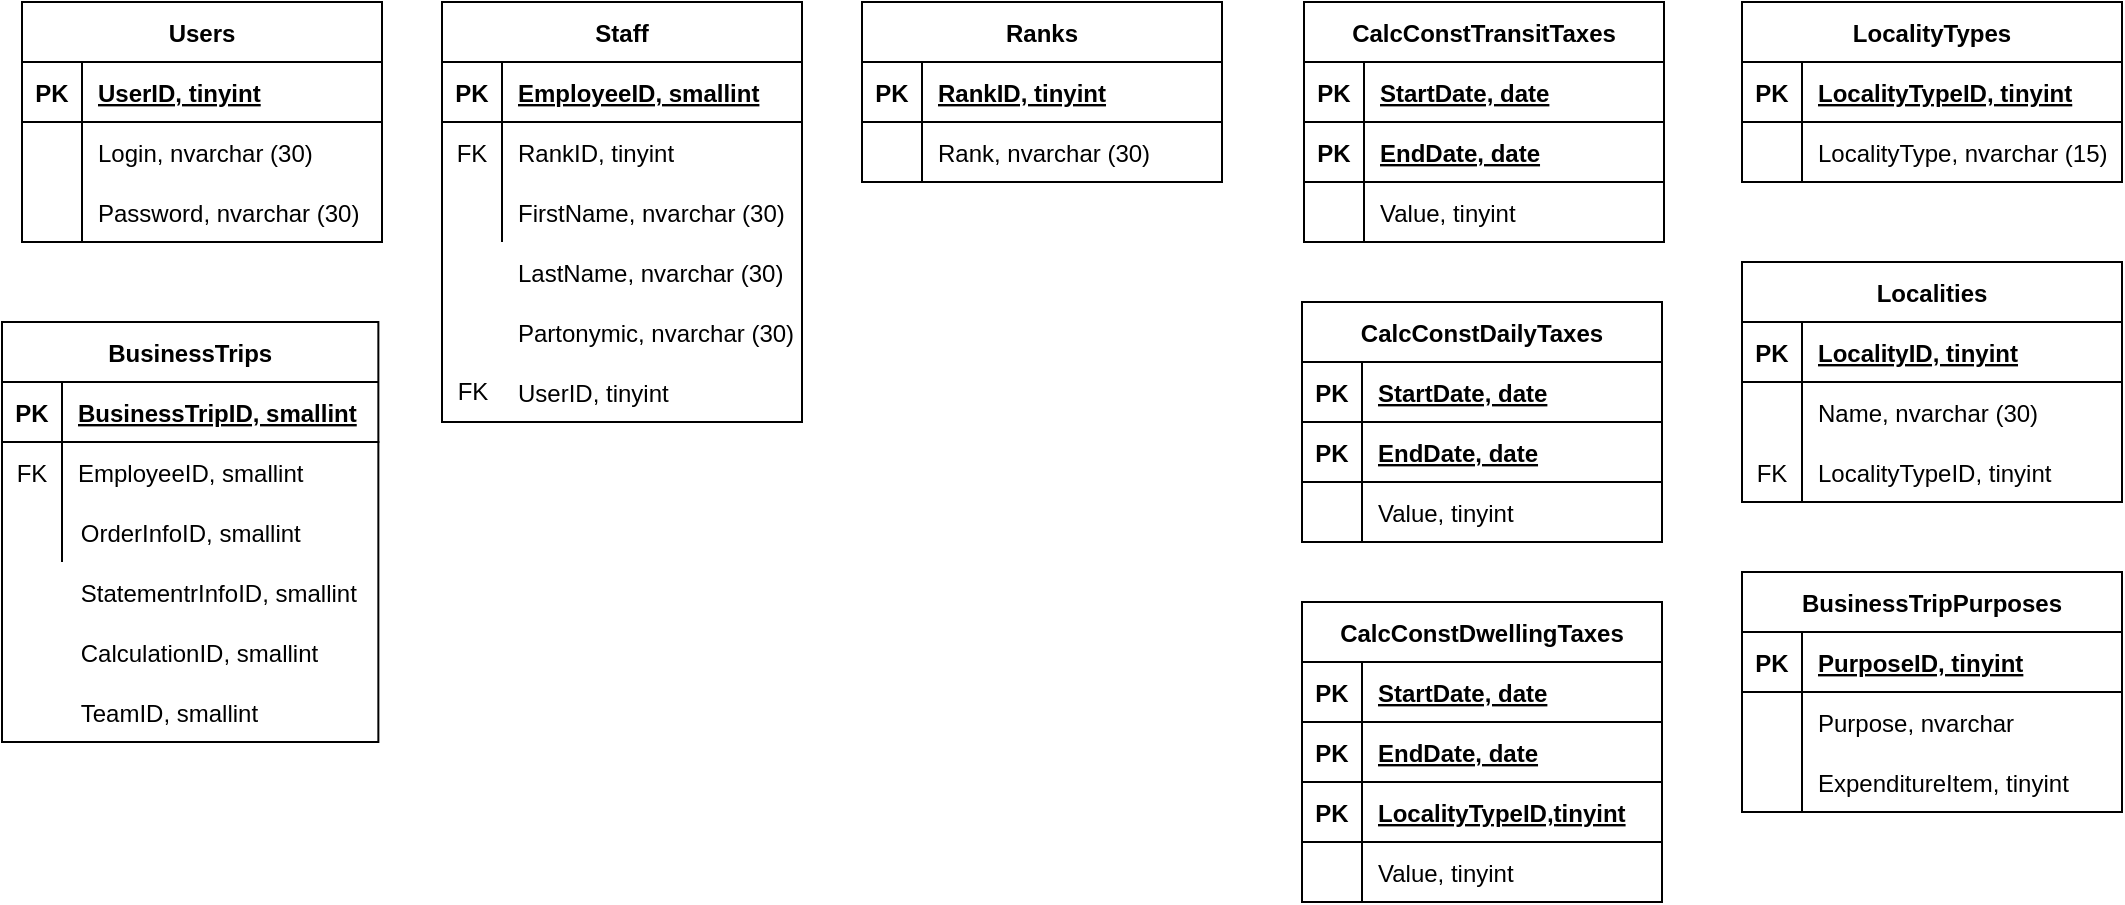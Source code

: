 <mxfile version="13.7.5" type="github">
  <diagram name="Page-1" id="9f46799a-70d6-7492-0946-bef42562c5a5">
    <mxGraphModel dx="2180" dy="1163" grid="1" gridSize="10" guides="1" tooltips="1" connect="1" arrows="1" fold="1" page="1" pageScale="1" pageWidth="1100" pageHeight="850" background="#ffffff" math="0" shadow="0">
      <root>
        <mxCell id="0" />
        <mxCell id="1" parent="0" />
        <mxCell id="2ZAYoPAfcxRGO_iiZ7II-127" value="" style="group" vertex="1" connectable="0" parent="1">
          <mxGeometry x="30" y="20" width="220" height="140" as="geometry" />
        </mxCell>
        <mxCell id="2ZAYoPAfcxRGO_iiZ7II-126" value="" style="group" vertex="1" connectable="0" parent="2ZAYoPAfcxRGO_iiZ7II-127">
          <mxGeometry width="220" height="140" as="geometry" />
        </mxCell>
        <mxCell id="2ZAYoPAfcxRGO_iiZ7II-128" value="" style="group" vertex="1" connectable="0" parent="2ZAYoPAfcxRGO_iiZ7II-126">
          <mxGeometry width="220" height="140" as="geometry" />
        </mxCell>
        <mxCell id="2ZAYoPAfcxRGO_iiZ7II-129" value="" style="group" vertex="1" connectable="0" parent="2ZAYoPAfcxRGO_iiZ7II-128">
          <mxGeometry width="180" height="120" as="geometry" />
        </mxCell>
        <mxCell id="2ZAYoPAfcxRGO_iiZ7II-109" value="Users" style="shape=table;startSize=30;container=1;collapsible=1;childLayout=tableLayout;fixedRows=1;rowLines=0;fontStyle=1;align=center;resizeLast=1;" vertex="1" parent="2ZAYoPAfcxRGO_iiZ7II-129">
          <mxGeometry width="180" height="120" as="geometry">
            <mxRectangle width="70" height="30" as="alternateBounds" />
          </mxGeometry>
        </mxCell>
        <mxCell id="2ZAYoPAfcxRGO_iiZ7II-110" value="" style="shape=partialRectangle;collapsible=0;dropTarget=0;pointerEvents=0;fillColor=none;top=0;left=0;bottom=1;right=0;points=[[0,0.5],[1,0.5]];portConstraint=eastwest;" vertex="1" parent="2ZAYoPAfcxRGO_iiZ7II-109">
          <mxGeometry y="30" width="180" height="30" as="geometry" />
        </mxCell>
        <mxCell id="2ZAYoPAfcxRGO_iiZ7II-111" value="PK" style="shape=partialRectangle;connectable=0;fillColor=none;top=0;left=0;bottom=0;right=0;fontStyle=1;overflow=hidden;" vertex="1" parent="2ZAYoPAfcxRGO_iiZ7II-110">
          <mxGeometry width="30" height="30" as="geometry" />
        </mxCell>
        <mxCell id="2ZAYoPAfcxRGO_iiZ7II-112" value="UserID, tinyint" style="shape=partialRectangle;connectable=0;fillColor=none;top=0;left=0;bottom=0;right=0;align=left;spacingLeft=6;fontStyle=5;overflow=hidden;" vertex="1" parent="2ZAYoPAfcxRGO_iiZ7II-110">
          <mxGeometry x="30" width="150" height="30" as="geometry" />
        </mxCell>
        <mxCell id="2ZAYoPAfcxRGO_iiZ7II-113" value="" style="shape=partialRectangle;collapsible=0;dropTarget=0;pointerEvents=0;fillColor=none;top=0;left=0;bottom=0;right=0;points=[[0,0.5],[1,0.5]];portConstraint=eastwest;" vertex="1" parent="2ZAYoPAfcxRGO_iiZ7II-109">
          <mxGeometry y="60" width="180" height="30" as="geometry" />
        </mxCell>
        <mxCell id="2ZAYoPAfcxRGO_iiZ7II-114" value="" style="shape=partialRectangle;connectable=0;fillColor=none;top=0;left=0;bottom=0;right=0;editable=1;overflow=hidden;" vertex="1" parent="2ZAYoPAfcxRGO_iiZ7II-113">
          <mxGeometry width="30" height="30" as="geometry" />
        </mxCell>
        <mxCell id="2ZAYoPAfcxRGO_iiZ7II-115" value="Login, nvarchar (30)" style="shape=partialRectangle;connectable=0;fillColor=none;top=0;left=0;bottom=0;right=0;align=left;spacingLeft=6;overflow=hidden;" vertex="1" parent="2ZAYoPAfcxRGO_iiZ7II-113">
          <mxGeometry x="30" width="150" height="30" as="geometry" />
        </mxCell>
        <mxCell id="2ZAYoPAfcxRGO_iiZ7II-116" value="" style="shape=partialRectangle;collapsible=0;dropTarget=0;pointerEvents=0;fillColor=none;top=0;left=0;bottom=0;right=0;points=[[0,0.5],[1,0.5]];portConstraint=eastwest;" vertex="1" parent="2ZAYoPAfcxRGO_iiZ7II-109">
          <mxGeometry y="90" width="180" height="30" as="geometry" />
        </mxCell>
        <mxCell id="2ZAYoPAfcxRGO_iiZ7II-117" value="" style="shape=partialRectangle;connectable=0;fillColor=none;top=0;left=0;bottom=0;right=0;editable=1;overflow=hidden;" vertex="1" parent="2ZAYoPAfcxRGO_iiZ7II-116">
          <mxGeometry width="30" height="30" as="geometry" />
        </mxCell>
        <mxCell id="2ZAYoPAfcxRGO_iiZ7II-118" value="" style="shape=partialRectangle;connectable=0;fillColor=none;top=0;left=0;bottom=0;right=0;align=left;spacingLeft=6;overflow=hidden;" vertex="1" parent="2ZAYoPAfcxRGO_iiZ7II-116">
          <mxGeometry x="30" width="150" height="30" as="geometry" />
        </mxCell>
        <mxCell id="2ZAYoPAfcxRGO_iiZ7II-125" value="Password, nvarchar (30)" style="shape=partialRectangle;connectable=0;fillColor=none;top=0;left=0;bottom=0;right=0;align=left;spacingLeft=6;overflow=hidden;" vertex="1" parent="2ZAYoPAfcxRGO_iiZ7II-129">
          <mxGeometry x="30" y="90" width="150" height="30" as="geometry" />
        </mxCell>
        <mxCell id="2ZAYoPAfcxRGO_iiZ7II-132" value="" style="group" vertex="1" connectable="0" parent="1">
          <mxGeometry x="240" y="20" width="220" height="260" as="geometry" />
        </mxCell>
        <mxCell id="2ZAYoPAfcxRGO_iiZ7II-133" value="" style="group" vertex="1" connectable="0" parent="2ZAYoPAfcxRGO_iiZ7II-132">
          <mxGeometry width="220" height="260" as="geometry" />
        </mxCell>
        <mxCell id="2ZAYoPAfcxRGO_iiZ7II-134" value="" style="group" vertex="1" connectable="0" parent="2ZAYoPAfcxRGO_iiZ7II-133">
          <mxGeometry width="220" height="260" as="geometry" />
        </mxCell>
        <mxCell id="2ZAYoPAfcxRGO_iiZ7II-135" value="" style="group" vertex="1" connectable="0" parent="2ZAYoPAfcxRGO_iiZ7II-134">
          <mxGeometry width="180" height="260" as="geometry" />
        </mxCell>
        <mxCell id="2ZAYoPAfcxRGO_iiZ7II-149" value="LastName, nvarchar (30)" style="shape=partialRectangle;connectable=0;fillColor=none;top=0;left=0;bottom=0;right=0;align=left;spacingLeft=6;overflow=hidden;" vertex="1" parent="2ZAYoPAfcxRGO_iiZ7II-135">
          <mxGeometry x="30" y="120" width="150" height="30" as="geometry" />
        </mxCell>
        <mxCell id="2ZAYoPAfcxRGO_iiZ7II-154" value="UserID, tinyint" style="shape=partialRectangle;connectable=0;fillColor=none;top=0;left=0;bottom=0;right=0;align=left;spacingLeft=6;overflow=hidden;" vertex="1" parent="2ZAYoPAfcxRGO_iiZ7II-135">
          <mxGeometry x="30" y="180" width="150" height="30" as="geometry" />
        </mxCell>
        <mxCell id="2ZAYoPAfcxRGO_iiZ7II-155" value="FK" style="text;html=1;align=center;verticalAlign=middle;resizable=0;points=[];autosize=1;" vertex="1" parent="2ZAYoPAfcxRGO_iiZ7II-135">
          <mxGeometry y="185" width="30" height="20" as="geometry" />
        </mxCell>
        <mxCell id="2ZAYoPAfcxRGO_iiZ7II-272" value="" style="group" vertex="1" connectable="0" parent="2ZAYoPAfcxRGO_iiZ7II-135">
          <mxGeometry width="180" height="210" as="geometry" />
        </mxCell>
        <mxCell id="2ZAYoPAfcxRGO_iiZ7II-136" value="Staff" style="shape=table;startSize=30;container=1;collapsible=1;childLayout=tableLayout;fixedRows=1;rowLines=0;fontStyle=1;align=center;resizeLast=1;" vertex="1" parent="2ZAYoPAfcxRGO_iiZ7II-272">
          <mxGeometry width="180" height="210" as="geometry" />
        </mxCell>
        <mxCell id="2ZAYoPAfcxRGO_iiZ7II-137" value="" style="shape=partialRectangle;collapsible=0;dropTarget=0;pointerEvents=0;fillColor=none;top=0;left=0;bottom=1;right=0;points=[[0,0.5],[1,0.5]];portConstraint=eastwest;" vertex="1" parent="2ZAYoPAfcxRGO_iiZ7II-136">
          <mxGeometry y="30" width="180" height="30" as="geometry" />
        </mxCell>
        <mxCell id="2ZAYoPAfcxRGO_iiZ7II-138" value="PK" style="shape=partialRectangle;connectable=0;fillColor=none;top=0;left=0;bottom=0;right=0;fontStyle=1;overflow=hidden;" vertex="1" parent="2ZAYoPAfcxRGO_iiZ7II-137">
          <mxGeometry width="30" height="30" as="geometry" />
        </mxCell>
        <mxCell id="2ZAYoPAfcxRGO_iiZ7II-139" value="EmployeeID, smallint" style="shape=partialRectangle;connectable=0;fillColor=none;top=0;left=0;bottom=0;right=0;align=left;spacingLeft=6;fontStyle=5;overflow=hidden;" vertex="1" parent="2ZAYoPAfcxRGO_iiZ7II-137">
          <mxGeometry x="30" width="150" height="30" as="geometry" />
        </mxCell>
        <mxCell id="2ZAYoPAfcxRGO_iiZ7II-140" value="" style="shape=partialRectangle;collapsible=0;dropTarget=0;pointerEvents=0;fillColor=none;top=0;left=0;bottom=0;right=0;points=[[0,0.5],[1,0.5]];portConstraint=eastwest;" vertex="1" parent="2ZAYoPAfcxRGO_iiZ7II-136">
          <mxGeometry y="60" width="180" height="30" as="geometry" />
        </mxCell>
        <mxCell id="2ZAYoPAfcxRGO_iiZ7II-141" value="FK" style="shape=partialRectangle;connectable=0;fillColor=none;top=0;left=0;bottom=0;right=0;editable=1;overflow=hidden;" vertex="1" parent="2ZAYoPAfcxRGO_iiZ7II-140">
          <mxGeometry width="30" height="30" as="geometry" />
        </mxCell>
        <mxCell id="2ZAYoPAfcxRGO_iiZ7II-142" value="RankID, tinyint" style="shape=partialRectangle;connectable=0;fillColor=none;top=0;left=0;bottom=0;right=0;align=left;spacingLeft=6;overflow=hidden;" vertex="1" parent="2ZAYoPAfcxRGO_iiZ7II-140">
          <mxGeometry x="30" width="150" height="30" as="geometry" />
        </mxCell>
        <mxCell id="2ZAYoPAfcxRGO_iiZ7II-143" value="" style="shape=partialRectangle;collapsible=0;dropTarget=0;pointerEvents=0;fillColor=none;top=0;left=0;bottom=0;right=0;points=[[0,0.5],[1,0.5]];portConstraint=eastwest;" vertex="1" parent="2ZAYoPAfcxRGO_iiZ7II-136">
          <mxGeometry y="90" width="180" height="30" as="geometry" />
        </mxCell>
        <mxCell id="2ZAYoPAfcxRGO_iiZ7II-144" value="" style="shape=partialRectangle;connectable=0;fillColor=none;top=0;left=0;bottom=0;right=0;editable=1;overflow=hidden;" vertex="1" parent="2ZAYoPAfcxRGO_iiZ7II-143">
          <mxGeometry width="30" height="30" as="geometry" />
        </mxCell>
        <mxCell id="2ZAYoPAfcxRGO_iiZ7II-145" value="" style="shape=partialRectangle;connectable=0;fillColor=none;top=0;left=0;bottom=0;right=0;align=left;spacingLeft=6;overflow=hidden;" vertex="1" parent="2ZAYoPAfcxRGO_iiZ7II-143">
          <mxGeometry x="30" width="150" height="30" as="geometry" />
        </mxCell>
        <mxCell id="2ZAYoPAfcxRGO_iiZ7II-146" value="FirstName, nvarchar (30)" style="shape=partialRectangle;connectable=0;fillColor=none;top=0;left=0;bottom=0;right=0;align=left;spacingLeft=6;overflow=hidden;" vertex="1" parent="2ZAYoPAfcxRGO_iiZ7II-272">
          <mxGeometry x="30" y="90" width="150" height="30" as="geometry" />
        </mxCell>
        <mxCell id="2ZAYoPAfcxRGO_iiZ7II-150" value="Partonymic, nvarchar (30)" style="shape=partialRectangle;connectable=0;fillColor=none;top=0;left=0;bottom=0;right=0;align=left;spacingLeft=6;overflow=hidden;" vertex="1" parent="2ZAYoPAfcxRGO_iiZ7II-272">
          <mxGeometry x="30" y="150" width="150" height="30" as="geometry" />
        </mxCell>
        <mxCell id="2ZAYoPAfcxRGO_iiZ7II-156" value="" style="group" vertex="1" connectable="0" parent="1">
          <mxGeometry x="450" y="20" width="220" height="140" as="geometry" />
        </mxCell>
        <mxCell id="2ZAYoPAfcxRGO_iiZ7II-157" value="" style="group" vertex="1" connectable="0" parent="2ZAYoPAfcxRGO_iiZ7II-156">
          <mxGeometry width="220" height="140" as="geometry" />
        </mxCell>
        <mxCell id="2ZAYoPAfcxRGO_iiZ7II-158" value="" style="group" vertex="1" connectable="0" parent="2ZAYoPAfcxRGO_iiZ7II-157">
          <mxGeometry width="220" height="140" as="geometry" />
        </mxCell>
        <mxCell id="2ZAYoPAfcxRGO_iiZ7II-159" value="" style="group" vertex="1" connectable="0" parent="2ZAYoPAfcxRGO_iiZ7II-158">
          <mxGeometry width="180" height="120" as="geometry" />
        </mxCell>
        <mxCell id="2ZAYoPAfcxRGO_iiZ7II-160" value="Ranks" style="shape=table;startSize=30;container=1;collapsible=1;childLayout=tableLayout;fixedRows=1;rowLines=0;fontStyle=1;align=center;resizeLast=1;" vertex="1" parent="2ZAYoPAfcxRGO_iiZ7II-159">
          <mxGeometry width="180" height="90.0" as="geometry" />
        </mxCell>
        <mxCell id="2ZAYoPAfcxRGO_iiZ7II-161" value="" style="shape=partialRectangle;collapsible=0;dropTarget=0;pointerEvents=0;fillColor=none;top=0;left=0;bottom=1;right=0;points=[[0,0.5],[1,0.5]];portConstraint=eastwest;" vertex="1" parent="2ZAYoPAfcxRGO_iiZ7II-160">
          <mxGeometry y="30" width="180" height="30" as="geometry" />
        </mxCell>
        <mxCell id="2ZAYoPAfcxRGO_iiZ7II-162" value="PK" style="shape=partialRectangle;connectable=0;fillColor=none;top=0;left=0;bottom=0;right=0;fontStyle=1;overflow=hidden;" vertex="1" parent="2ZAYoPAfcxRGO_iiZ7II-161">
          <mxGeometry width="30" height="30" as="geometry" />
        </mxCell>
        <mxCell id="2ZAYoPAfcxRGO_iiZ7II-163" value="RankID, tinyint" style="shape=partialRectangle;connectable=0;fillColor=none;top=0;left=0;bottom=0;right=0;align=left;spacingLeft=6;fontStyle=5;overflow=hidden;" vertex="1" parent="2ZAYoPAfcxRGO_iiZ7II-161">
          <mxGeometry x="30" width="150" height="30" as="geometry" />
        </mxCell>
        <mxCell id="2ZAYoPAfcxRGO_iiZ7II-164" value="" style="shape=partialRectangle;collapsible=0;dropTarget=0;pointerEvents=0;fillColor=none;top=0;left=0;bottom=0;right=0;points=[[0,0.5],[1,0.5]];portConstraint=eastwest;" vertex="1" parent="2ZAYoPAfcxRGO_iiZ7II-160">
          <mxGeometry y="60" width="180" height="30" as="geometry" />
        </mxCell>
        <mxCell id="2ZAYoPAfcxRGO_iiZ7II-165" value="" style="shape=partialRectangle;connectable=0;fillColor=none;top=0;left=0;bottom=0;right=0;editable=1;overflow=hidden;" vertex="1" parent="2ZAYoPAfcxRGO_iiZ7II-164">
          <mxGeometry width="30" height="30" as="geometry" />
        </mxCell>
        <mxCell id="2ZAYoPAfcxRGO_iiZ7II-166" value="Rank, nvarchar (30)" style="shape=partialRectangle;connectable=0;fillColor=none;top=0;left=0;bottom=0;right=0;align=left;spacingLeft=6;overflow=hidden;" vertex="1" parent="2ZAYoPAfcxRGO_iiZ7II-164">
          <mxGeometry x="30" width="150" height="30" as="geometry" />
        </mxCell>
        <mxCell id="2ZAYoPAfcxRGO_iiZ7II-201" value="" style="group" vertex="1" connectable="0" parent="1">
          <mxGeometry x="670" y="20" width="180" height="120" as="geometry" />
        </mxCell>
        <mxCell id="2ZAYoPAfcxRGO_iiZ7II-186" value="CalcConstTransitTaxes" style="shape=table;startSize=30;container=1;collapsible=1;childLayout=tableLayout;fixedRows=1;rowLines=0;fontStyle=1;align=center;resizeLast=1;" vertex="1" parent="2ZAYoPAfcxRGO_iiZ7II-201">
          <mxGeometry x="1" width="180" height="120" as="geometry" />
        </mxCell>
        <mxCell id="2ZAYoPAfcxRGO_iiZ7II-187" value="" style="shape=partialRectangle;collapsible=0;dropTarget=0;pointerEvents=0;fillColor=none;top=0;left=0;bottom=1;right=0;points=[[0,0.5],[1,0.5]];portConstraint=eastwest;" vertex="1" parent="2ZAYoPAfcxRGO_iiZ7II-186">
          <mxGeometry y="30" width="180" height="30" as="geometry" />
        </mxCell>
        <mxCell id="2ZAYoPAfcxRGO_iiZ7II-188" value="PK" style="shape=partialRectangle;connectable=0;fillColor=none;top=0;left=0;bottom=0;right=0;fontStyle=1;overflow=hidden;strokeColor=#000000;" vertex="1" parent="2ZAYoPAfcxRGO_iiZ7II-187">
          <mxGeometry width="30" height="30" as="geometry" />
        </mxCell>
        <mxCell id="2ZAYoPAfcxRGO_iiZ7II-189" value="StartDate, date" style="shape=partialRectangle;connectable=0;fillColor=none;top=0;left=0;bottom=0;right=0;align=left;spacingLeft=6;fontStyle=5;overflow=hidden;" vertex="1" parent="2ZAYoPAfcxRGO_iiZ7II-187">
          <mxGeometry x="30" width="150" height="30" as="geometry" />
        </mxCell>
        <mxCell id="2ZAYoPAfcxRGO_iiZ7II-196" style="shape=partialRectangle;collapsible=0;dropTarget=0;pointerEvents=0;fillColor=none;top=0;left=0;bottom=1;right=0;points=[[0,0.5],[1,0.5]];portConstraint=eastwest;" vertex="1" parent="2ZAYoPAfcxRGO_iiZ7II-186">
          <mxGeometry y="60" width="180" height="30" as="geometry" />
        </mxCell>
        <mxCell id="2ZAYoPAfcxRGO_iiZ7II-197" value="PK" style="shape=partialRectangle;connectable=0;fillColor=none;top=0;left=0;bottom=0;right=0;fontStyle=1;overflow=hidden;strokeColor=#FFFFFF;" vertex="1" parent="2ZAYoPAfcxRGO_iiZ7II-196">
          <mxGeometry width="30" height="30" as="geometry" />
        </mxCell>
        <mxCell id="2ZAYoPAfcxRGO_iiZ7II-198" value="EndDate, date" style="shape=partialRectangle;connectable=0;fillColor=none;top=0;left=0;bottom=0;right=0;align=left;spacingLeft=6;fontStyle=5;overflow=hidden;" vertex="1" parent="2ZAYoPAfcxRGO_iiZ7II-196">
          <mxGeometry x="30" width="150" height="30" as="geometry" />
        </mxCell>
        <mxCell id="2ZAYoPAfcxRGO_iiZ7II-190" value="" style="shape=partialRectangle;collapsible=0;dropTarget=0;pointerEvents=0;fillColor=none;top=0;left=0;bottom=0;right=0;points=[[0,0.5],[1,0.5]];portConstraint=eastwest;" vertex="1" parent="2ZAYoPAfcxRGO_iiZ7II-186">
          <mxGeometry y="90" width="180" height="30" as="geometry" />
        </mxCell>
        <mxCell id="2ZAYoPAfcxRGO_iiZ7II-191" value="" style="shape=partialRectangle;connectable=0;fillColor=none;top=0;left=0;bottom=0;right=0;editable=1;overflow=hidden;" vertex="1" parent="2ZAYoPAfcxRGO_iiZ7II-190">
          <mxGeometry width="30" height="30" as="geometry" />
        </mxCell>
        <mxCell id="2ZAYoPAfcxRGO_iiZ7II-192" value="Value, tinyint" style="shape=partialRectangle;connectable=0;fillColor=none;top=0;left=0;bottom=0;right=0;align=left;spacingLeft=6;overflow=hidden;" vertex="1" parent="2ZAYoPAfcxRGO_iiZ7II-190">
          <mxGeometry x="30" width="150" height="30" as="geometry" />
        </mxCell>
        <mxCell id="2ZAYoPAfcxRGO_iiZ7II-203" value="CalcConstDailyTaxes" style="shape=table;startSize=30;container=1;collapsible=1;childLayout=tableLayout;fixedRows=1;rowLines=0;fontStyle=1;align=center;resizeLast=1;" vertex="1" parent="1">
          <mxGeometry x="670" y="170" width="180" height="120" as="geometry" />
        </mxCell>
        <mxCell id="2ZAYoPAfcxRGO_iiZ7II-204" value="" style="shape=partialRectangle;collapsible=0;dropTarget=0;pointerEvents=0;fillColor=none;top=0;left=0;bottom=1;right=0;points=[[0,0.5],[1,0.5]];portConstraint=eastwest;" vertex="1" parent="2ZAYoPAfcxRGO_iiZ7II-203">
          <mxGeometry y="30" width="180" height="30" as="geometry" />
        </mxCell>
        <mxCell id="2ZAYoPAfcxRGO_iiZ7II-205" value="PK" style="shape=partialRectangle;connectable=0;fillColor=none;top=0;left=0;bottom=0;right=0;fontStyle=1;overflow=hidden;strokeColor=#000000;" vertex="1" parent="2ZAYoPAfcxRGO_iiZ7II-204">
          <mxGeometry width="30" height="30" as="geometry" />
        </mxCell>
        <mxCell id="2ZAYoPAfcxRGO_iiZ7II-206" value="StartDate, date" style="shape=partialRectangle;connectable=0;fillColor=none;top=0;left=0;bottom=0;right=0;align=left;spacingLeft=6;fontStyle=5;overflow=hidden;" vertex="1" parent="2ZAYoPAfcxRGO_iiZ7II-204">
          <mxGeometry x="30" width="150" height="30" as="geometry" />
        </mxCell>
        <mxCell id="2ZAYoPAfcxRGO_iiZ7II-207" style="shape=partialRectangle;collapsible=0;dropTarget=0;pointerEvents=0;fillColor=none;top=0;left=0;bottom=1;right=0;points=[[0,0.5],[1,0.5]];portConstraint=eastwest;" vertex="1" parent="2ZAYoPAfcxRGO_iiZ7II-203">
          <mxGeometry y="60" width="180" height="30" as="geometry" />
        </mxCell>
        <mxCell id="2ZAYoPAfcxRGO_iiZ7II-208" value="PK" style="shape=partialRectangle;connectable=0;fillColor=none;top=0;left=0;bottom=0;right=0;fontStyle=1;overflow=hidden;strokeColor=#FFFFFF;" vertex="1" parent="2ZAYoPAfcxRGO_iiZ7II-207">
          <mxGeometry width="30" height="30" as="geometry" />
        </mxCell>
        <mxCell id="2ZAYoPAfcxRGO_iiZ7II-209" value="EndDate, date" style="shape=partialRectangle;connectable=0;fillColor=none;top=0;left=0;bottom=0;right=0;align=left;spacingLeft=6;fontStyle=5;overflow=hidden;" vertex="1" parent="2ZAYoPAfcxRGO_iiZ7II-207">
          <mxGeometry x="30" width="150" height="30" as="geometry" />
        </mxCell>
        <mxCell id="2ZAYoPAfcxRGO_iiZ7II-210" value="" style="shape=partialRectangle;collapsible=0;dropTarget=0;pointerEvents=0;fillColor=none;top=0;left=0;bottom=0;right=0;points=[[0,0.5],[1,0.5]];portConstraint=eastwest;" vertex="1" parent="2ZAYoPAfcxRGO_iiZ7II-203">
          <mxGeometry y="90" width="180" height="30" as="geometry" />
        </mxCell>
        <mxCell id="2ZAYoPAfcxRGO_iiZ7II-211" value="" style="shape=partialRectangle;connectable=0;fillColor=none;top=0;left=0;bottom=0;right=0;editable=1;overflow=hidden;" vertex="1" parent="2ZAYoPAfcxRGO_iiZ7II-210">
          <mxGeometry width="30" height="30" as="geometry" />
        </mxCell>
        <mxCell id="2ZAYoPAfcxRGO_iiZ7II-212" value="Value, tinyint" style="shape=partialRectangle;connectable=0;fillColor=none;top=0;left=0;bottom=0;right=0;align=left;spacingLeft=6;overflow=hidden;" vertex="1" parent="2ZAYoPAfcxRGO_iiZ7II-210">
          <mxGeometry x="30" width="150" height="30" as="geometry" />
        </mxCell>
        <mxCell id="2ZAYoPAfcxRGO_iiZ7II-231" value="LocalityTypes" style="shape=table;startSize=30;container=1;collapsible=1;childLayout=tableLayout;fixedRows=1;rowLines=0;fontStyle=1;align=center;resizeLast=1;" vertex="1" parent="1">
          <mxGeometry x="890" y="20" width="190" height="90" as="geometry" />
        </mxCell>
        <mxCell id="2ZAYoPAfcxRGO_iiZ7II-232" value="" style="shape=partialRectangle;collapsible=0;dropTarget=0;pointerEvents=0;fillColor=none;top=0;left=0;bottom=1;right=0;points=[[0,0.5],[1,0.5]];portConstraint=eastwest;" vertex="1" parent="2ZAYoPAfcxRGO_iiZ7II-231">
          <mxGeometry y="30" width="190" height="30" as="geometry" />
        </mxCell>
        <mxCell id="2ZAYoPAfcxRGO_iiZ7II-233" value="PK" style="shape=partialRectangle;connectable=0;fillColor=none;top=0;left=0;bottom=0;right=0;fontStyle=1;overflow=hidden;strokeColor=#000000;" vertex="1" parent="2ZAYoPAfcxRGO_iiZ7II-232">
          <mxGeometry width="30" height="30" as="geometry" />
        </mxCell>
        <mxCell id="2ZAYoPAfcxRGO_iiZ7II-234" value="LocalityTypeID, tinyint" style="shape=partialRectangle;connectable=0;fillColor=none;top=0;left=0;bottom=0;right=0;align=left;spacingLeft=6;fontStyle=5;overflow=hidden;" vertex="1" parent="2ZAYoPAfcxRGO_iiZ7II-232">
          <mxGeometry x="30" width="160" height="30" as="geometry" />
        </mxCell>
        <mxCell id="2ZAYoPAfcxRGO_iiZ7II-238" value="" style="shape=partialRectangle;collapsible=0;dropTarget=0;pointerEvents=0;fillColor=none;top=0;left=0;bottom=0;right=0;points=[[0,0.5],[1,0.5]];portConstraint=eastwest;" vertex="1" parent="2ZAYoPAfcxRGO_iiZ7II-231">
          <mxGeometry y="60" width="190" height="30" as="geometry" />
        </mxCell>
        <mxCell id="2ZAYoPAfcxRGO_iiZ7II-239" value="" style="shape=partialRectangle;connectable=0;fillColor=none;top=0;left=0;bottom=0;right=0;editable=1;overflow=hidden;" vertex="1" parent="2ZAYoPAfcxRGO_iiZ7II-238">
          <mxGeometry width="30" height="30" as="geometry" />
        </mxCell>
        <mxCell id="2ZAYoPAfcxRGO_iiZ7II-240" value="LocalityType, nvarchar (15)" style="shape=partialRectangle;connectable=0;fillColor=none;top=0;left=0;bottom=0;right=0;align=left;spacingLeft=6;overflow=hidden;" vertex="1" parent="2ZAYoPAfcxRGO_iiZ7II-238">
          <mxGeometry x="30" width="160" height="30" as="geometry" />
        </mxCell>
        <mxCell id="2ZAYoPAfcxRGO_iiZ7II-213" value="CalcConstDwellingTaxes" style="shape=table;startSize=30;container=1;collapsible=1;childLayout=tableLayout;fixedRows=1;rowLines=0;fontStyle=1;align=center;resizeLast=1;" vertex="1" parent="1">
          <mxGeometry x="670" y="320" width="180" height="150" as="geometry" />
        </mxCell>
        <mxCell id="2ZAYoPAfcxRGO_iiZ7II-214" value="" style="shape=partialRectangle;collapsible=0;dropTarget=0;pointerEvents=0;fillColor=none;top=0;left=0;bottom=1;right=0;points=[[0,0.5],[1,0.5]];portConstraint=eastwest;" vertex="1" parent="2ZAYoPAfcxRGO_iiZ7II-213">
          <mxGeometry y="30" width="180" height="30" as="geometry" />
        </mxCell>
        <mxCell id="2ZAYoPAfcxRGO_iiZ7II-215" value="PK" style="shape=partialRectangle;connectable=0;fillColor=none;top=0;left=0;bottom=0;right=0;fontStyle=1;overflow=hidden;strokeColor=#000000;" vertex="1" parent="2ZAYoPAfcxRGO_iiZ7II-214">
          <mxGeometry width="30" height="30" as="geometry" />
        </mxCell>
        <mxCell id="2ZAYoPAfcxRGO_iiZ7II-216" value="StartDate, date" style="shape=partialRectangle;connectable=0;fillColor=none;top=0;left=0;bottom=0;right=0;align=left;spacingLeft=6;fontStyle=5;overflow=hidden;" vertex="1" parent="2ZAYoPAfcxRGO_iiZ7II-214">
          <mxGeometry x="30" width="150" height="30" as="geometry" />
        </mxCell>
        <mxCell id="2ZAYoPAfcxRGO_iiZ7II-217" style="shape=partialRectangle;collapsible=0;dropTarget=0;pointerEvents=0;fillColor=none;top=0;left=0;bottom=1;right=0;points=[[0,0.5],[1,0.5]];portConstraint=eastwest;" vertex="1" parent="2ZAYoPAfcxRGO_iiZ7II-213">
          <mxGeometry y="60" width="180" height="30" as="geometry" />
        </mxCell>
        <mxCell id="2ZAYoPAfcxRGO_iiZ7II-218" value="PK" style="shape=partialRectangle;connectable=0;fillColor=none;top=0;left=0;bottom=0;right=0;fontStyle=1;overflow=hidden;strokeColor=#FFFFFF;" vertex="1" parent="2ZAYoPAfcxRGO_iiZ7II-217">
          <mxGeometry width="30" height="30" as="geometry" />
        </mxCell>
        <mxCell id="2ZAYoPAfcxRGO_iiZ7II-219" value="EndDate, date" style="shape=partialRectangle;connectable=0;fillColor=none;top=0;left=0;bottom=0;right=0;align=left;spacingLeft=6;fontStyle=5;overflow=hidden;" vertex="1" parent="2ZAYoPAfcxRGO_iiZ7II-217">
          <mxGeometry x="30" width="150" height="30" as="geometry" />
        </mxCell>
        <mxCell id="2ZAYoPAfcxRGO_iiZ7II-224" style="shape=partialRectangle;collapsible=0;dropTarget=0;pointerEvents=0;fillColor=none;top=0;left=0;bottom=1;right=0;points=[[0,0.5],[1,0.5]];portConstraint=eastwest;" vertex="1" parent="2ZAYoPAfcxRGO_iiZ7II-213">
          <mxGeometry y="90" width="180" height="30" as="geometry" />
        </mxCell>
        <mxCell id="2ZAYoPAfcxRGO_iiZ7II-225" value="PK" style="shape=partialRectangle;connectable=0;fillColor=none;top=0;left=0;bottom=0;right=0;fontStyle=1;overflow=hidden;strokeColor=#FFFFFF;" vertex="1" parent="2ZAYoPAfcxRGO_iiZ7II-224">
          <mxGeometry width="30" height="30" as="geometry" />
        </mxCell>
        <mxCell id="2ZAYoPAfcxRGO_iiZ7II-226" value="LocalityTypeID,tinyint" style="shape=partialRectangle;connectable=0;fillColor=none;top=0;left=0;bottom=0;right=0;align=left;spacingLeft=6;fontStyle=5;overflow=hidden;" vertex="1" parent="2ZAYoPAfcxRGO_iiZ7II-224">
          <mxGeometry x="30" width="150" height="30" as="geometry" />
        </mxCell>
        <mxCell id="2ZAYoPAfcxRGO_iiZ7II-220" value="" style="shape=partialRectangle;collapsible=0;dropTarget=0;pointerEvents=0;fillColor=none;top=0;left=0;bottom=0;right=0;points=[[0,0.5],[1,0.5]];portConstraint=eastwest;" vertex="1" parent="2ZAYoPAfcxRGO_iiZ7II-213">
          <mxGeometry y="120" width="180" height="30" as="geometry" />
        </mxCell>
        <mxCell id="2ZAYoPAfcxRGO_iiZ7II-221" value="" style="shape=partialRectangle;connectable=0;fillColor=none;top=0;left=0;bottom=0;right=0;editable=1;overflow=hidden;" vertex="1" parent="2ZAYoPAfcxRGO_iiZ7II-220">
          <mxGeometry width="30" height="30" as="geometry" />
        </mxCell>
        <mxCell id="2ZAYoPAfcxRGO_iiZ7II-222" value="Value, tinyint" style="shape=partialRectangle;connectable=0;fillColor=none;top=0;left=0;bottom=0;right=0;align=left;spacingLeft=6;overflow=hidden;" vertex="1" parent="2ZAYoPAfcxRGO_iiZ7II-220">
          <mxGeometry x="30" width="150" height="30" as="geometry" />
        </mxCell>
        <mxCell id="2ZAYoPAfcxRGO_iiZ7II-241" value="Localities" style="shape=table;startSize=30;container=1;collapsible=1;childLayout=tableLayout;fixedRows=1;rowLines=0;fontStyle=1;align=center;resizeLast=1;" vertex="1" parent="1">
          <mxGeometry x="890" y="150" width="190" height="120" as="geometry" />
        </mxCell>
        <mxCell id="2ZAYoPAfcxRGO_iiZ7II-242" value="" style="shape=partialRectangle;collapsible=0;dropTarget=0;pointerEvents=0;fillColor=none;top=0;left=0;bottom=1;right=0;points=[[0,0.5],[1,0.5]];portConstraint=eastwest;" vertex="1" parent="2ZAYoPAfcxRGO_iiZ7II-241">
          <mxGeometry y="30" width="190" height="30" as="geometry" />
        </mxCell>
        <mxCell id="2ZAYoPAfcxRGO_iiZ7II-243" value="PK" style="shape=partialRectangle;connectable=0;fillColor=none;top=0;left=0;bottom=0;right=0;fontStyle=1;overflow=hidden;strokeColor=#000000;" vertex="1" parent="2ZAYoPAfcxRGO_iiZ7II-242">
          <mxGeometry width="30" height="30" as="geometry" />
        </mxCell>
        <mxCell id="2ZAYoPAfcxRGO_iiZ7II-244" value="LocalityID, tinyint" style="shape=partialRectangle;connectable=0;fillColor=none;top=0;left=0;bottom=0;right=0;align=left;spacingLeft=6;fontStyle=5;overflow=hidden;" vertex="1" parent="2ZAYoPAfcxRGO_iiZ7II-242">
          <mxGeometry x="30" width="160" height="30" as="geometry" />
        </mxCell>
        <mxCell id="2ZAYoPAfcxRGO_iiZ7II-245" value="" style="shape=partialRectangle;collapsible=0;dropTarget=0;pointerEvents=0;fillColor=none;top=0;left=0;bottom=0;right=0;points=[[0,0.5],[1,0.5]];portConstraint=eastwest;" vertex="1" parent="2ZAYoPAfcxRGO_iiZ7II-241">
          <mxGeometry y="60" width="190" height="30" as="geometry" />
        </mxCell>
        <mxCell id="2ZAYoPAfcxRGO_iiZ7II-246" value="" style="shape=partialRectangle;connectable=0;fillColor=none;top=0;left=0;bottom=0;right=0;editable=1;overflow=hidden;" vertex="1" parent="2ZAYoPAfcxRGO_iiZ7II-245">
          <mxGeometry width="30" height="30" as="geometry" />
        </mxCell>
        <mxCell id="2ZAYoPAfcxRGO_iiZ7II-247" value="Name, nvarchar (30)" style="shape=partialRectangle;connectable=0;fillColor=none;top=0;left=0;bottom=0;right=0;align=left;spacingLeft=6;overflow=hidden;" vertex="1" parent="2ZAYoPAfcxRGO_iiZ7II-245">
          <mxGeometry x="30" width="160" height="30" as="geometry" />
        </mxCell>
        <mxCell id="2ZAYoPAfcxRGO_iiZ7II-248" style="shape=partialRectangle;collapsible=0;dropTarget=0;pointerEvents=0;fillColor=none;top=0;left=0;bottom=0;right=0;points=[[0,0.5],[1,0.5]];portConstraint=eastwest;" vertex="1" parent="2ZAYoPAfcxRGO_iiZ7II-241">
          <mxGeometry y="90" width="190" height="30" as="geometry" />
        </mxCell>
        <mxCell id="2ZAYoPAfcxRGO_iiZ7II-249" value="FK" style="shape=partialRectangle;connectable=0;fillColor=none;top=0;left=0;bottom=0;right=0;editable=1;overflow=hidden;" vertex="1" parent="2ZAYoPAfcxRGO_iiZ7II-248">
          <mxGeometry width="30" height="30" as="geometry" />
        </mxCell>
        <mxCell id="2ZAYoPAfcxRGO_iiZ7II-250" value="LocalityTypeID, tinyint" style="shape=partialRectangle;connectable=0;fillColor=none;top=0;left=0;bottom=0;right=0;align=left;spacingLeft=6;overflow=hidden;" vertex="1" parent="2ZAYoPAfcxRGO_iiZ7II-248">
          <mxGeometry x="30" width="160" height="30" as="geometry" />
        </mxCell>
        <mxCell id="2ZAYoPAfcxRGO_iiZ7II-293" value="BusinessTripPurposes" style="shape=table;startSize=30;container=1;collapsible=1;childLayout=tableLayout;fixedRows=1;rowLines=0;fontStyle=1;align=center;resizeLast=1;" vertex="1" parent="1">
          <mxGeometry x="890" y="305" width="190" height="120" as="geometry" />
        </mxCell>
        <mxCell id="2ZAYoPAfcxRGO_iiZ7II-294" value="" style="shape=partialRectangle;collapsible=0;dropTarget=0;pointerEvents=0;fillColor=none;top=0;left=0;bottom=1;right=0;points=[[0,0.5],[1,0.5]];portConstraint=eastwest;" vertex="1" parent="2ZAYoPAfcxRGO_iiZ7II-293">
          <mxGeometry y="30" width="190" height="30" as="geometry" />
        </mxCell>
        <mxCell id="2ZAYoPAfcxRGO_iiZ7II-295" value="PK" style="shape=partialRectangle;connectable=0;fillColor=none;top=0;left=0;bottom=0;right=0;fontStyle=1;overflow=hidden;strokeColor=#000000;" vertex="1" parent="2ZAYoPAfcxRGO_iiZ7II-294">
          <mxGeometry width="30" height="30" as="geometry" />
        </mxCell>
        <mxCell id="2ZAYoPAfcxRGO_iiZ7II-296" value="PurposeID, tinyint" style="shape=partialRectangle;connectable=0;fillColor=none;top=0;left=0;bottom=0;right=0;align=left;spacingLeft=6;fontStyle=5;overflow=hidden;" vertex="1" parent="2ZAYoPAfcxRGO_iiZ7II-294">
          <mxGeometry x="30" width="160" height="30" as="geometry" />
        </mxCell>
        <mxCell id="2ZAYoPAfcxRGO_iiZ7II-297" value="" style="shape=partialRectangle;collapsible=0;dropTarget=0;pointerEvents=0;fillColor=none;top=0;left=0;bottom=0;right=0;points=[[0,0.5],[1,0.5]];portConstraint=eastwest;" vertex="1" parent="2ZAYoPAfcxRGO_iiZ7II-293">
          <mxGeometry y="60" width="190" height="30" as="geometry" />
        </mxCell>
        <mxCell id="2ZAYoPAfcxRGO_iiZ7II-298" value="" style="shape=partialRectangle;connectable=0;fillColor=none;top=0;left=0;bottom=0;right=0;editable=1;overflow=hidden;" vertex="1" parent="2ZAYoPAfcxRGO_iiZ7II-297">
          <mxGeometry width="30" height="30" as="geometry" />
        </mxCell>
        <mxCell id="2ZAYoPAfcxRGO_iiZ7II-299" value="Purpose, nvarchar" style="shape=partialRectangle;connectable=0;fillColor=none;top=0;left=0;bottom=0;right=0;align=left;spacingLeft=6;overflow=hidden;" vertex="1" parent="2ZAYoPAfcxRGO_iiZ7II-297">
          <mxGeometry x="30" width="160" height="30" as="geometry" />
        </mxCell>
        <mxCell id="2ZAYoPAfcxRGO_iiZ7II-300" style="shape=partialRectangle;collapsible=0;dropTarget=0;pointerEvents=0;fillColor=none;top=0;left=0;bottom=0;right=0;points=[[0,0.5],[1,0.5]];portConstraint=eastwest;" vertex="1" parent="2ZAYoPAfcxRGO_iiZ7II-293">
          <mxGeometry y="90" width="190" height="30" as="geometry" />
        </mxCell>
        <mxCell id="2ZAYoPAfcxRGO_iiZ7II-301" value="" style="shape=partialRectangle;connectable=0;fillColor=none;top=0;left=0;bottom=0;right=0;editable=1;overflow=hidden;" vertex="1" parent="2ZAYoPAfcxRGO_iiZ7II-300">
          <mxGeometry width="30" height="30" as="geometry" />
        </mxCell>
        <mxCell id="2ZAYoPAfcxRGO_iiZ7II-302" value="ExpenditureItem, tinyint" style="shape=partialRectangle;connectable=0;fillColor=none;top=0;left=0;bottom=0;right=0;align=left;spacingLeft=6;overflow=hidden;" vertex="1" parent="2ZAYoPAfcxRGO_iiZ7II-300">
          <mxGeometry x="30" width="160" height="30" as="geometry" />
        </mxCell>
        <mxCell id="2ZAYoPAfcxRGO_iiZ7II-277" value="StatementrInfoID, smallint" style="shape=partialRectangle;connectable=0;fillColor=none;top=0;left=0;bottom=0;right=0;align=left;spacingLeft=6;overflow=hidden;" vertex="1" parent="1">
          <mxGeometry x="51.364" y="300" width="156.818" height="30" as="geometry" />
        </mxCell>
        <mxCell id="2ZAYoPAfcxRGO_iiZ7II-278" value="TeamID, smallint" style="shape=partialRectangle;connectable=0;fillColor=none;top=0;left=0;bottom=0;right=0;align=left;spacingLeft=6;overflow=hidden;" vertex="1" parent="1">
          <mxGeometry x="51.364" y="360" width="156.818" height="30" as="geometry" />
        </mxCell>
        <mxCell id="2ZAYoPAfcxRGO_iiZ7II-281" value="BusinessTrips" style="shape=table;startSize=30;container=1;collapsible=1;childLayout=tableLayout;fixedRows=1;rowLines=0;fontStyle=1;align=center;resizeLast=1;" vertex="1" parent="1">
          <mxGeometry x="20" y="180" width="188.182" height="210" as="geometry" />
        </mxCell>
        <mxCell id="2ZAYoPAfcxRGO_iiZ7II-282" value="" style="shape=partialRectangle;collapsible=0;dropTarget=0;pointerEvents=0;fillColor=none;top=0;left=0;bottom=1;right=0;points=[[0,0.5],[1,0.5]];portConstraint=eastwest;" vertex="1" parent="2ZAYoPAfcxRGO_iiZ7II-281">
          <mxGeometry y="30" width="188.182" height="30" as="geometry" />
        </mxCell>
        <mxCell id="2ZAYoPAfcxRGO_iiZ7II-283" value="PK" style="shape=partialRectangle;connectable=0;fillColor=none;top=0;left=0;bottom=0;right=0;fontStyle=1;overflow=hidden;" vertex="1" parent="2ZAYoPAfcxRGO_iiZ7II-282">
          <mxGeometry width="30" height="30" as="geometry" />
        </mxCell>
        <mxCell id="2ZAYoPAfcxRGO_iiZ7II-284" value="BusinessTripID, smallint" style="shape=partialRectangle;connectable=0;fillColor=none;top=0;left=0;bottom=0;right=0;align=left;spacingLeft=6;fontStyle=5;overflow=hidden;" vertex="1" parent="2ZAYoPAfcxRGO_iiZ7II-282">
          <mxGeometry x="30" width="158.182" height="30" as="geometry" />
        </mxCell>
        <mxCell id="2ZAYoPAfcxRGO_iiZ7II-285" value="" style="shape=partialRectangle;collapsible=0;dropTarget=0;pointerEvents=0;fillColor=none;top=0;left=0;bottom=0;right=0;points=[[0,0.5],[1,0.5]];portConstraint=eastwest;" vertex="1" parent="2ZAYoPAfcxRGO_iiZ7II-281">
          <mxGeometry y="60" width="188.182" height="30" as="geometry" />
        </mxCell>
        <mxCell id="2ZAYoPAfcxRGO_iiZ7II-286" value="FK" style="shape=partialRectangle;connectable=0;fillColor=none;top=0;left=0;bottom=0;right=0;editable=1;overflow=hidden;" vertex="1" parent="2ZAYoPAfcxRGO_iiZ7II-285">
          <mxGeometry width="30" height="30" as="geometry" />
        </mxCell>
        <mxCell id="2ZAYoPAfcxRGO_iiZ7II-287" value="EmployeeID, smallint" style="shape=partialRectangle;connectable=0;fillColor=none;top=0;left=0;bottom=0;right=0;align=left;spacingLeft=6;overflow=hidden;" vertex="1" parent="2ZAYoPAfcxRGO_iiZ7II-285">
          <mxGeometry x="30" width="158.182" height="30" as="geometry" />
        </mxCell>
        <mxCell id="2ZAYoPAfcxRGO_iiZ7II-288" value="" style="shape=partialRectangle;collapsible=0;dropTarget=0;pointerEvents=0;fillColor=none;top=0;left=0;bottom=0;right=0;points=[[0,0.5],[1,0.5]];portConstraint=eastwest;" vertex="1" parent="2ZAYoPAfcxRGO_iiZ7II-281">
          <mxGeometry y="90" width="188.182" height="30" as="geometry" />
        </mxCell>
        <mxCell id="2ZAYoPAfcxRGO_iiZ7II-289" value="" style="shape=partialRectangle;connectable=0;fillColor=none;top=0;left=0;bottom=0;right=0;editable=1;overflow=hidden;" vertex="1" parent="2ZAYoPAfcxRGO_iiZ7II-288">
          <mxGeometry width="30" height="30" as="geometry" />
        </mxCell>
        <mxCell id="2ZAYoPAfcxRGO_iiZ7II-290" value="" style="shape=partialRectangle;connectable=0;fillColor=none;top=0;left=0;bottom=0;right=0;align=left;spacingLeft=6;overflow=hidden;" vertex="1" parent="2ZAYoPAfcxRGO_iiZ7II-288">
          <mxGeometry x="30" width="158.182" height="30" as="geometry" />
        </mxCell>
        <mxCell id="2ZAYoPAfcxRGO_iiZ7II-291" value="OrderInfoID, smallint" style="shape=partialRectangle;connectable=0;fillColor=none;top=0;left=0;bottom=0;right=0;align=left;spacingLeft=6;overflow=hidden;" vertex="1" parent="1">
          <mxGeometry x="51.364" y="270" width="156.818" height="30" as="geometry" />
        </mxCell>
        <mxCell id="2ZAYoPAfcxRGO_iiZ7II-292" value="CalculationID, smallint" style="shape=partialRectangle;connectable=0;fillColor=none;top=0;left=0;bottom=0;right=0;align=left;spacingLeft=6;overflow=hidden;" vertex="1" parent="1">
          <mxGeometry x="51.364" y="330" width="156.818" height="30" as="geometry" />
        </mxCell>
      </root>
    </mxGraphModel>
  </diagram>
</mxfile>
